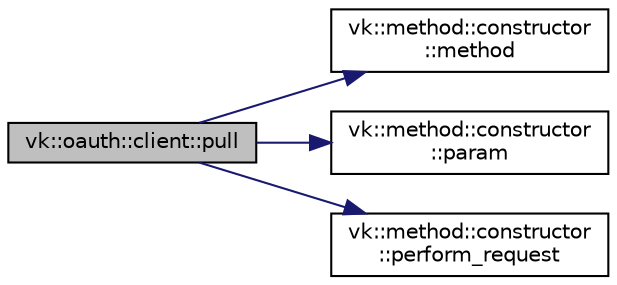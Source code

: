 digraph "vk::oauth::client::pull"
{
 // LATEX_PDF_SIZE
  edge [fontname="Helvetica",fontsize="10",labelfontname="Helvetica",labelfontsize="10"];
  node [fontname="Helvetica",fontsize="10",shape=record];
  rankdir="LR";
  Node1 [label="vk::oauth::client::pull",height=0.2,width=0.4,color="black", fillcolor="grey75", style="filled", fontcolor="black",tooltip="Try get user data."];
  Node1 -> Node2 [color="midnightblue",fontsize="10",style="solid",fontname="Helvetica"];
  Node2 [label="vk::method::constructor\l::method",height=0.2,width=0.4,color="black", fillcolor="white", style="filled",URL="$classvk_1_1method_1_1constructor.html#a62c1745a3b5bc38817aa9a57bdf9d5bc",tooltip=" "];
  Node1 -> Node3 [color="midnightblue",fontsize="10",style="solid",fontname="Helvetica"];
  Node3 [label="vk::method::constructor\l::param",height=0.2,width=0.4,color="black", fillcolor="white", style="filled",URL="$classvk_1_1method_1_1constructor.html#a4b7c33c71c0b7bc4d02ac5a5a423af97",tooltip=" "];
  Node1 -> Node4 [color="midnightblue",fontsize="10",style="solid",fontname="Helvetica"];
  Node4 [label="vk::method::constructor\l::perform_request",height=0.2,width=0.4,color="black", fillcolor="white", style="filled",URL="$classvk_1_1method_1_1constructor.html#a9e8d220fd80c6a534a5df69722f01d93",tooltip=" "];
}
